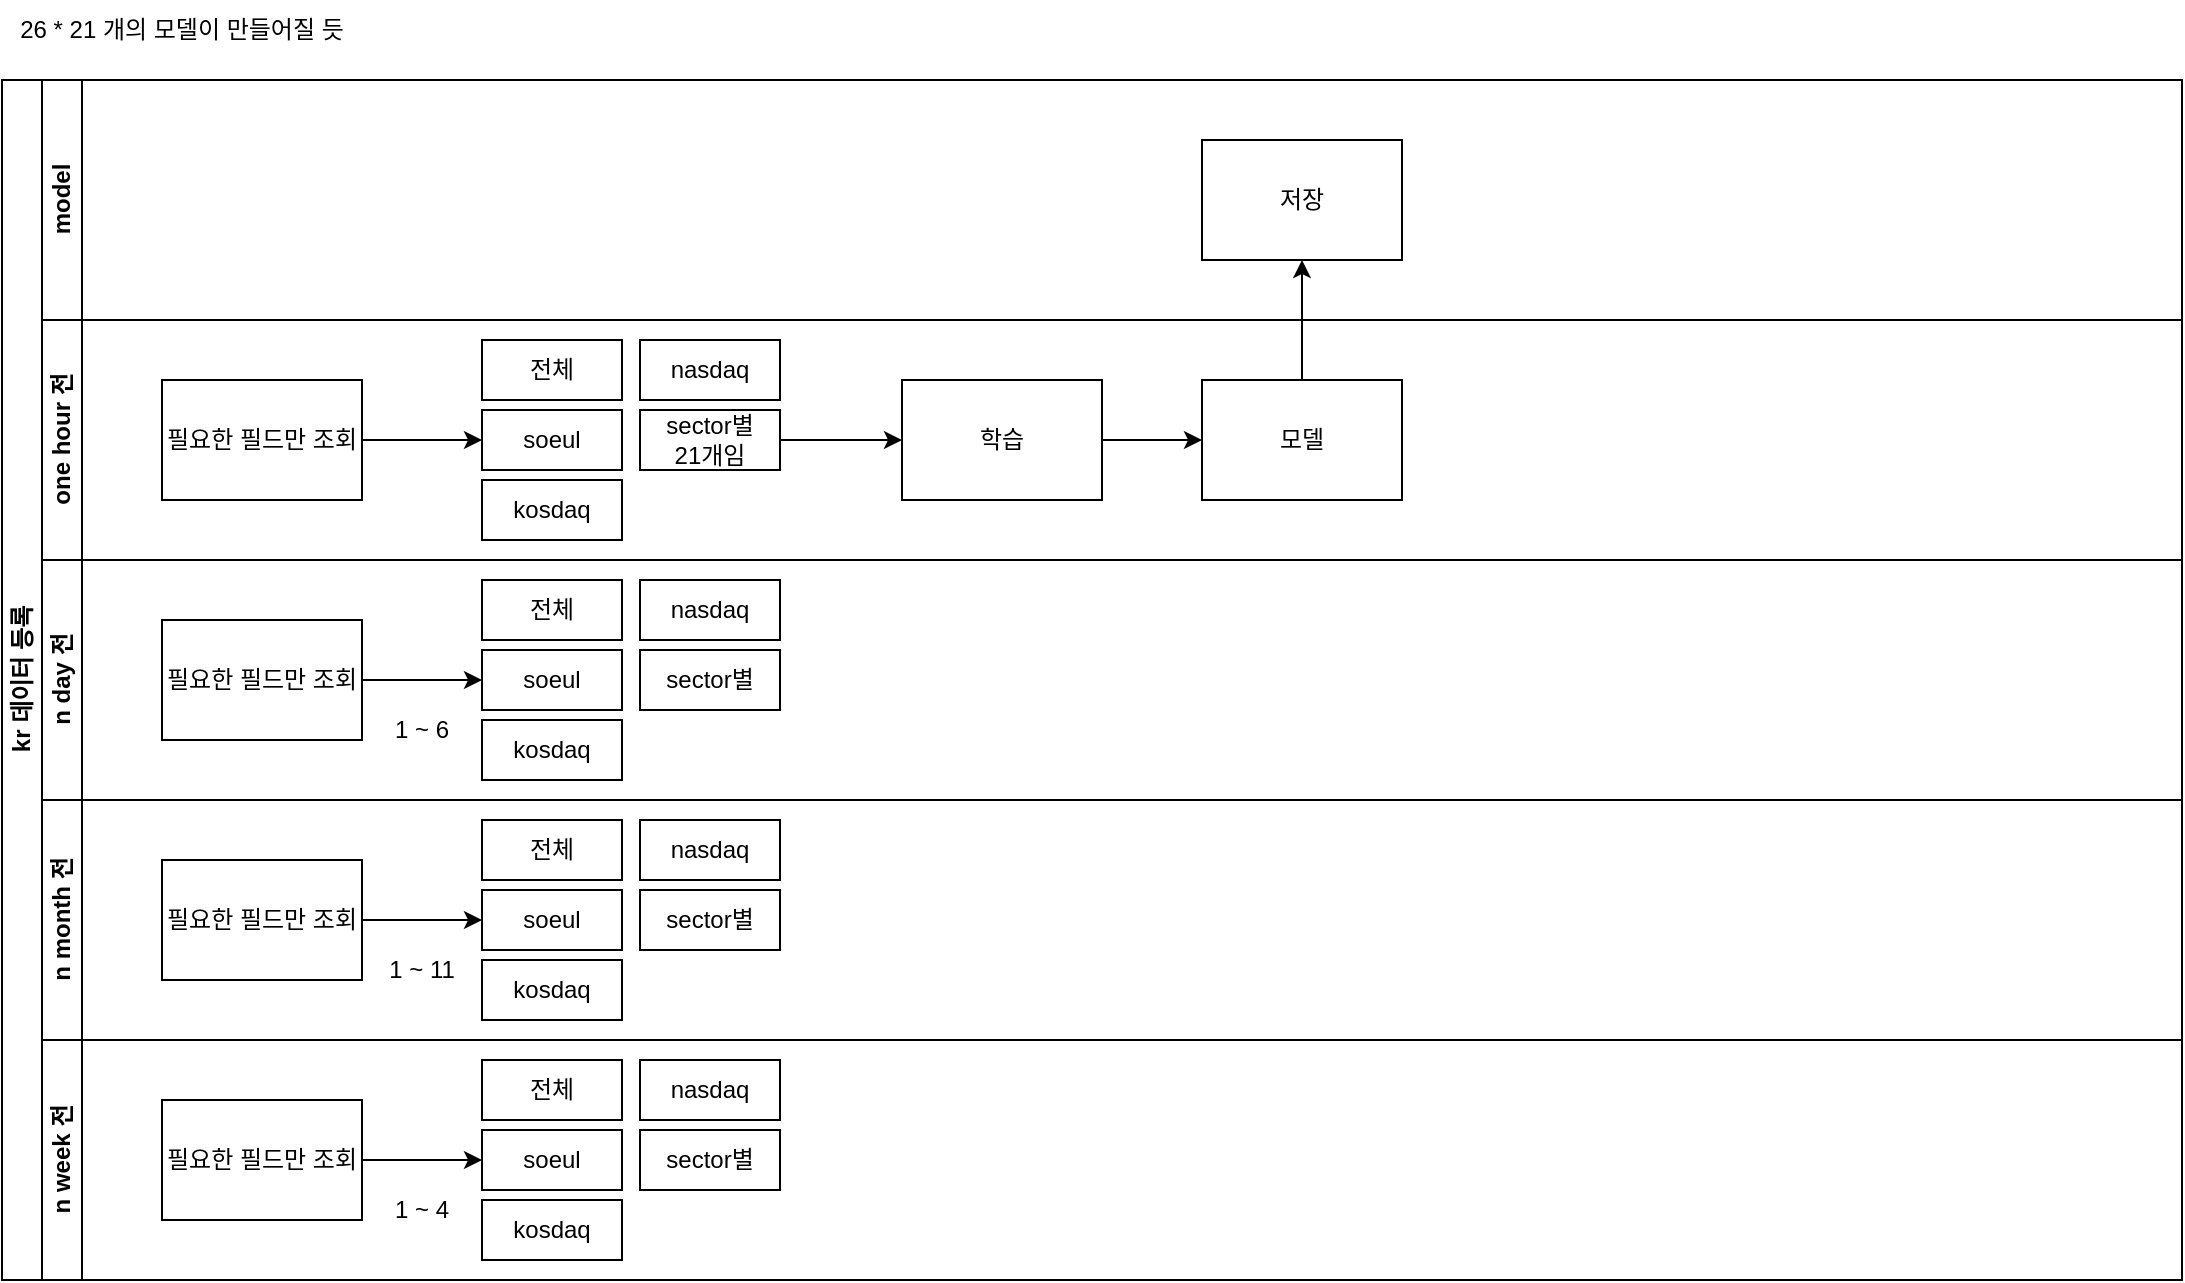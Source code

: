 <mxfile>
    <diagram id="jQDC74O-21fjGyXQOkZ9" name="페이지-1">
        <mxGraphModel dx="1432" dy="625" grid="1" gridSize="10" guides="1" tooltips="1" connect="1" arrows="1" fold="1" page="1" pageScale="1" pageWidth="827" pageHeight="1169" math="0" shadow="0">
            <root>
                <mxCell id="0"/>
                <mxCell id="1" parent="0"/>
                <mxCell id="2" value="kr 데이터 등록" style="swimlane;html=1;childLayout=stackLayout;resizeParent=1;resizeParentMax=0;horizontal=0;startSize=20;horizontalStack=0;" vertex="1" parent="1">
                    <mxGeometry x="60" y="120" width="1090" height="600" as="geometry"/>
                </mxCell>
                <mxCell id="41" value="model" style="swimlane;html=1;startSize=20;horizontal=0;" vertex="1" parent="2">
                    <mxGeometry x="20" width="1070" height="120" as="geometry"/>
                </mxCell>
                <mxCell id="140" value="저장" style="rounded=0;whiteSpace=wrap;html=1;fontFamily=Helvetica;fontSize=12;align=center;" vertex="1" parent="41">
                    <mxGeometry x="580" y="30" width="100" height="60" as="geometry"/>
                </mxCell>
                <mxCell id="51" value="one hour 전" style="swimlane;html=1;startSize=20;horizontal=0;" vertex="1" parent="2">
                    <mxGeometry x="20" y="120" width="1070" height="120" as="geometry"/>
                </mxCell>
                <mxCell id="135" style="edgeStyle=none;html=1;" edge="1" parent="51" source="43" target="131">
                    <mxGeometry relative="1" as="geometry"/>
                </mxCell>
                <mxCell id="43" value="필요한 필드만 조회" style="rounded=0;whiteSpace=wrap;html=1;fontFamily=Helvetica;fontSize=12;align=center;" vertex="1" parent="51">
                    <mxGeometry x="60" y="30" width="100" height="60" as="geometry"/>
                </mxCell>
                <mxCell id="121" value="전체" style="rounded=0;whiteSpace=wrap;html=1;fontFamily=Helvetica;fontSize=12;align=center;" vertex="1" parent="51">
                    <mxGeometry x="220" y="10" width="70" height="30" as="geometry"/>
                </mxCell>
                <mxCell id="131" value="soeul" style="rounded=0;whiteSpace=wrap;html=1;fontFamily=Helvetica;fontSize=12;align=center;" vertex="1" parent="51">
                    <mxGeometry x="220" y="45" width="70" height="30" as="geometry"/>
                </mxCell>
                <mxCell id="132" value="kosdaq" style="rounded=0;whiteSpace=wrap;html=1;fontFamily=Helvetica;fontSize=12;align=center;" vertex="1" parent="51">
                    <mxGeometry x="220" y="80" width="70" height="30" as="geometry"/>
                </mxCell>
                <mxCell id="133" value="nasdaq" style="rounded=0;whiteSpace=wrap;html=1;fontFamily=Helvetica;fontSize=12;align=center;" vertex="1" parent="51">
                    <mxGeometry x="299" y="10" width="70" height="30" as="geometry"/>
                </mxCell>
                <mxCell id="137" style="edgeStyle=none;html=1;" edge="1" parent="51" source="134" target="136">
                    <mxGeometry relative="1" as="geometry"/>
                </mxCell>
                <mxCell id="134" value="sector별&lt;br&gt;21개임" style="rounded=0;whiteSpace=wrap;html=1;fontFamily=Helvetica;fontSize=12;align=center;" vertex="1" parent="51">
                    <mxGeometry x="299" y="45" width="70" height="30" as="geometry"/>
                </mxCell>
                <mxCell id="139" style="edgeStyle=none;html=1;" edge="1" parent="51" source="136" target="138">
                    <mxGeometry relative="1" as="geometry"/>
                </mxCell>
                <mxCell id="136" value="학습" style="rounded=0;whiteSpace=wrap;html=1;fontFamily=Helvetica;fontSize=12;align=center;" vertex="1" parent="51">
                    <mxGeometry x="430" y="30" width="100" height="60" as="geometry"/>
                </mxCell>
                <mxCell id="138" value="모델" style="rounded=0;whiteSpace=wrap;html=1;fontFamily=Helvetica;fontSize=12;align=center;" vertex="1" parent="51">
                    <mxGeometry x="580" y="30" width="100" height="60" as="geometry"/>
                </mxCell>
                <mxCell id="68" value="n day 전" style="swimlane;html=1;startSize=20;horizontal=0;" vertex="1" parent="2">
                    <mxGeometry x="20" y="240" width="1070" height="120" as="geometry"/>
                </mxCell>
                <mxCell id="143" value="필요한 필드만 조회" style="rounded=0;whiteSpace=wrap;html=1;fontFamily=Helvetica;fontSize=12;align=center;" vertex="1" parent="68">
                    <mxGeometry x="60" y="30" width="100" height="60" as="geometry"/>
                </mxCell>
                <mxCell id="144" value="전체" style="rounded=0;whiteSpace=wrap;html=1;fontFamily=Helvetica;fontSize=12;align=center;" vertex="1" parent="68">
                    <mxGeometry x="220" y="10" width="70" height="30" as="geometry"/>
                </mxCell>
                <mxCell id="145" value="soeul" style="rounded=0;whiteSpace=wrap;html=1;fontFamily=Helvetica;fontSize=12;align=center;" vertex="1" parent="68">
                    <mxGeometry x="220" y="45" width="70" height="30" as="geometry"/>
                </mxCell>
                <mxCell id="142" style="edgeStyle=none;html=1;" edge="1" parent="68" source="143" target="145">
                    <mxGeometry relative="1" as="geometry"/>
                </mxCell>
                <mxCell id="146" value="kosdaq" style="rounded=0;whiteSpace=wrap;html=1;fontFamily=Helvetica;fontSize=12;align=center;" vertex="1" parent="68">
                    <mxGeometry x="220" y="80" width="70" height="30" as="geometry"/>
                </mxCell>
                <mxCell id="147" value="nasdaq" style="rounded=0;whiteSpace=wrap;html=1;fontFamily=Helvetica;fontSize=12;align=center;" vertex="1" parent="68">
                    <mxGeometry x="299" y="10" width="70" height="30" as="geometry"/>
                </mxCell>
                <mxCell id="148" value="sector별" style="rounded=0;whiteSpace=wrap;html=1;fontFamily=Helvetica;fontSize=12;align=center;" vertex="1" parent="68">
                    <mxGeometry x="299" y="45" width="70" height="30" as="geometry"/>
                </mxCell>
                <mxCell id="163" value="1 ~ 6" style="text;html=1;strokeColor=none;fillColor=none;align=center;verticalAlign=middle;whiteSpace=wrap;rounded=0;" vertex="1" parent="68">
                    <mxGeometry x="160" y="70" width="60" height="30" as="geometry"/>
                </mxCell>
                <mxCell id="90" value="n month 전" style="swimlane;html=1;startSize=20;horizontal=0;" vertex="1" parent="2">
                    <mxGeometry x="20" y="360" width="1070" height="120" as="geometry"/>
                </mxCell>
                <mxCell id="150" value="필요한 필드만 조회" style="rounded=0;whiteSpace=wrap;html=1;fontFamily=Helvetica;fontSize=12;align=center;" vertex="1" parent="90">
                    <mxGeometry x="60" y="30" width="100" height="60" as="geometry"/>
                </mxCell>
                <mxCell id="151" value="전체" style="rounded=0;whiteSpace=wrap;html=1;fontFamily=Helvetica;fontSize=12;align=center;" vertex="1" parent="90">
                    <mxGeometry x="220" y="10" width="70" height="30" as="geometry"/>
                </mxCell>
                <mxCell id="152" value="soeul" style="rounded=0;whiteSpace=wrap;html=1;fontFamily=Helvetica;fontSize=12;align=center;" vertex="1" parent="90">
                    <mxGeometry x="220" y="45" width="70" height="30" as="geometry"/>
                </mxCell>
                <mxCell id="149" style="edgeStyle=none;html=1;" edge="1" parent="90" source="150" target="152">
                    <mxGeometry relative="1" as="geometry"/>
                </mxCell>
                <mxCell id="153" value="kosdaq" style="rounded=0;whiteSpace=wrap;html=1;fontFamily=Helvetica;fontSize=12;align=center;" vertex="1" parent="90">
                    <mxGeometry x="220" y="80" width="70" height="30" as="geometry"/>
                </mxCell>
                <mxCell id="154" value="nasdaq" style="rounded=0;whiteSpace=wrap;html=1;fontFamily=Helvetica;fontSize=12;align=center;" vertex="1" parent="90">
                    <mxGeometry x="299" y="10" width="70" height="30" as="geometry"/>
                </mxCell>
                <mxCell id="155" value="sector별" style="rounded=0;whiteSpace=wrap;html=1;fontFamily=Helvetica;fontSize=12;align=center;" vertex="1" parent="90">
                    <mxGeometry x="299" y="45" width="70" height="30" as="geometry"/>
                </mxCell>
                <mxCell id="164" value="1 ~ 11" style="text;html=1;strokeColor=none;fillColor=none;align=center;verticalAlign=middle;whiteSpace=wrap;rounded=0;" vertex="1" parent="90">
                    <mxGeometry x="160" y="70" width="60" height="30" as="geometry"/>
                </mxCell>
                <mxCell id="103" value="n week 전" style="swimlane;html=1;startSize=20;horizontal=0;" vertex="1" parent="2">
                    <mxGeometry x="20" y="480" width="1070" height="120" as="geometry"/>
                </mxCell>
                <mxCell id="157" value="필요한 필드만 조회" style="rounded=0;whiteSpace=wrap;html=1;fontFamily=Helvetica;fontSize=12;align=center;" vertex="1" parent="103">
                    <mxGeometry x="60" y="30" width="100" height="60" as="geometry"/>
                </mxCell>
                <mxCell id="158" value="전체" style="rounded=0;whiteSpace=wrap;html=1;fontFamily=Helvetica;fontSize=12;align=center;" vertex="1" parent="103">
                    <mxGeometry x="220" y="10" width="70" height="30" as="geometry"/>
                </mxCell>
                <mxCell id="159" value="soeul" style="rounded=0;whiteSpace=wrap;html=1;fontFamily=Helvetica;fontSize=12;align=center;" vertex="1" parent="103">
                    <mxGeometry x="220" y="45" width="70" height="30" as="geometry"/>
                </mxCell>
                <mxCell id="156" style="edgeStyle=none;html=1;" edge="1" parent="103" source="157" target="159">
                    <mxGeometry relative="1" as="geometry"/>
                </mxCell>
                <mxCell id="160" value="kosdaq" style="rounded=0;whiteSpace=wrap;html=1;fontFamily=Helvetica;fontSize=12;align=center;" vertex="1" parent="103">
                    <mxGeometry x="220" y="80" width="70" height="30" as="geometry"/>
                </mxCell>
                <mxCell id="161" value="nasdaq" style="rounded=0;whiteSpace=wrap;html=1;fontFamily=Helvetica;fontSize=12;align=center;" vertex="1" parent="103">
                    <mxGeometry x="299" y="10" width="70" height="30" as="geometry"/>
                </mxCell>
                <mxCell id="162" value="sector별" style="rounded=0;whiteSpace=wrap;html=1;fontFamily=Helvetica;fontSize=12;align=center;" vertex="1" parent="103">
                    <mxGeometry x="299" y="45" width="70" height="30" as="geometry"/>
                </mxCell>
                <mxCell id="165" value="1 ~ 4" style="text;html=1;strokeColor=none;fillColor=none;align=center;verticalAlign=middle;whiteSpace=wrap;rounded=0;" vertex="1" parent="103">
                    <mxGeometry x="160" y="70" width="60" height="30" as="geometry"/>
                </mxCell>
                <mxCell id="141" style="edgeStyle=none;html=1;" edge="1" parent="2" source="138" target="140">
                    <mxGeometry relative="1" as="geometry"/>
                </mxCell>
                <mxCell id="166" value="26 * 21 개의 모델이 만들어질 듯" style="text;html=1;strokeColor=none;fillColor=none;align=center;verticalAlign=middle;whiteSpace=wrap;rounded=0;" vertex="1" parent="1">
                    <mxGeometry x="60" y="80" width="180" height="30" as="geometry"/>
                </mxCell>
            </root>
        </mxGraphModel>
    </diagram>
</mxfile>